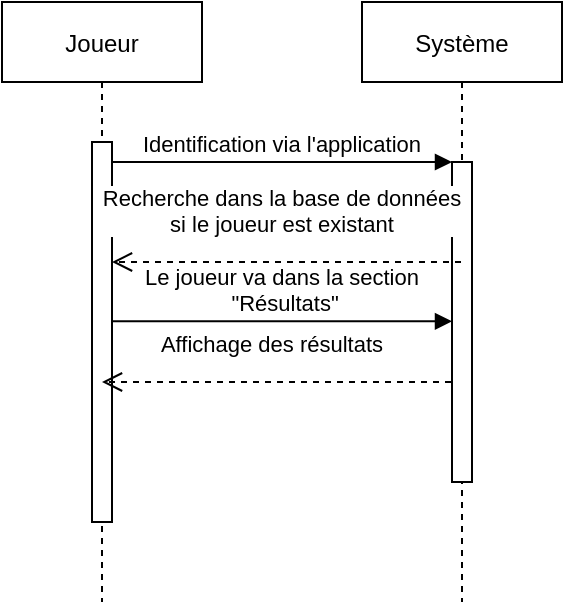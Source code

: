 <mxfile version="20.3.0" type="device"><diagram id="kgpKYQtTHZ0yAKxKKP6v" name="Page-1"><mxGraphModel dx="981" dy="679" grid="1" gridSize="10" guides="1" tooltips="1" connect="1" arrows="1" fold="1" page="1" pageScale="1" pageWidth="850" pageHeight="1100" math="0" shadow="0"><root><mxCell id="0"/><mxCell id="1" parent="0"/><mxCell id="3nuBFxr9cyL0pnOWT2aG-1" value="Joueur" style="shape=umlLifeline;perimeter=lifelinePerimeter;container=1;collapsible=0;recursiveResize=0;rounded=0;shadow=0;strokeWidth=1;" parent="1" vertex="1"><mxGeometry x="120" y="80" width="100" height="300" as="geometry"/></mxCell><mxCell id="3nuBFxr9cyL0pnOWT2aG-2" value="" style="points=[];perimeter=orthogonalPerimeter;rounded=0;shadow=0;strokeWidth=1;" parent="3nuBFxr9cyL0pnOWT2aG-1" vertex="1"><mxGeometry x="45" y="70" width="10" height="190" as="geometry"/></mxCell><mxCell id="3nuBFxr9cyL0pnOWT2aG-5" value="Système" style="shape=umlLifeline;perimeter=lifelinePerimeter;container=1;collapsible=0;recursiveResize=0;rounded=0;shadow=0;strokeWidth=1;" parent="1" vertex="1"><mxGeometry x="300" y="80" width="100" height="300" as="geometry"/></mxCell><mxCell id="3nuBFxr9cyL0pnOWT2aG-6" value="" style="points=[];perimeter=orthogonalPerimeter;rounded=0;shadow=0;strokeWidth=1;" parent="3nuBFxr9cyL0pnOWT2aG-5" vertex="1"><mxGeometry x="45" y="80" width="10" height="160" as="geometry"/></mxCell><mxCell id="TpsgP_Wix5HNSv8jloaR-1" value="Le joueur va dans la section&#10; &quot;Résultats&quot;" style="verticalAlign=bottom;endArrow=block;entryX=0;entryY=0;shadow=0;strokeWidth=1;" edge="1" parent="3nuBFxr9cyL0pnOWT2aG-5"><mxGeometry relative="1" as="geometry"><mxPoint x="-125" y="159.66" as="sourcePoint"/><mxPoint x="45" y="159.66" as="targetPoint"/></mxGeometry></mxCell><mxCell id="3nuBFxr9cyL0pnOWT2aG-7" value="Recherche dans la base de données &#10;si le joueur est existant" style="verticalAlign=bottom;endArrow=open;dashed=1;endSize=8;shadow=0;strokeWidth=1;" parent="1" source="3nuBFxr9cyL0pnOWT2aG-5" target="3nuBFxr9cyL0pnOWT2aG-2" edge="1"><mxGeometry x="0.026" y="-10" relative="1" as="geometry"><mxPoint x="275" y="236" as="targetPoint"/><Array as="points"><mxPoint x="320" y="210"/><mxPoint x="220" y="210"/></Array><mxPoint as="offset"/></mxGeometry></mxCell><mxCell id="3nuBFxr9cyL0pnOWT2aG-8" value="Identification via l'application" style="verticalAlign=bottom;endArrow=block;entryX=0;entryY=0;shadow=0;strokeWidth=1;" parent="1" source="3nuBFxr9cyL0pnOWT2aG-2" target="3nuBFxr9cyL0pnOWT2aG-6" edge="1"><mxGeometry relative="1" as="geometry"><mxPoint x="275" y="160" as="sourcePoint"/></mxGeometry></mxCell><mxCell id="TpsgP_Wix5HNSv8jloaR-2" value="Affichage des résultats" style="verticalAlign=bottom;endArrow=open;dashed=1;endSize=8;shadow=0;strokeWidth=1;" edge="1" parent="1"><mxGeometry x="0.026" y="-10" relative="1" as="geometry"><mxPoint x="170" y="270" as="targetPoint"/><mxPoint x="344.5" y="270" as="sourcePoint"/><Array as="points"><mxPoint x="315" y="270"/><mxPoint x="215" y="270"/></Array><mxPoint as="offset"/></mxGeometry></mxCell></root></mxGraphModel></diagram></mxfile>